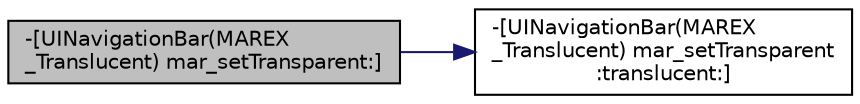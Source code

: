 digraph "-[UINavigationBar(MAREX_Translucent) mar_setTransparent:]"
{
  edge [fontname="Helvetica",fontsize="10",labelfontname="Helvetica",labelfontsize="10"];
  node [fontname="Helvetica",fontsize="10",shape=record];
  rankdir="LR";
  Node0 [label="-[UINavigationBar(MAREX\l_Translucent) mar_setTransparent:]",height=0.2,width=0.4,color="black", fillcolor="grey75", style="filled", fontcolor="black"];
  Node0 -> Node1 [color="midnightblue",fontsize="10",style="solid",fontname="Helvetica"];
  Node1 [label="-[UINavigationBar(MAREX\l_Translucent) mar_setTransparent\l:translucent:]",height=0.2,width=0.4,color="black", fillcolor="white", style="filled",URL="$category_u_i_navigation_bar_07_m_a_r_e_x___translucent_08.html#ae14877af0ed05f498385042a3c4b2f33"];
}
